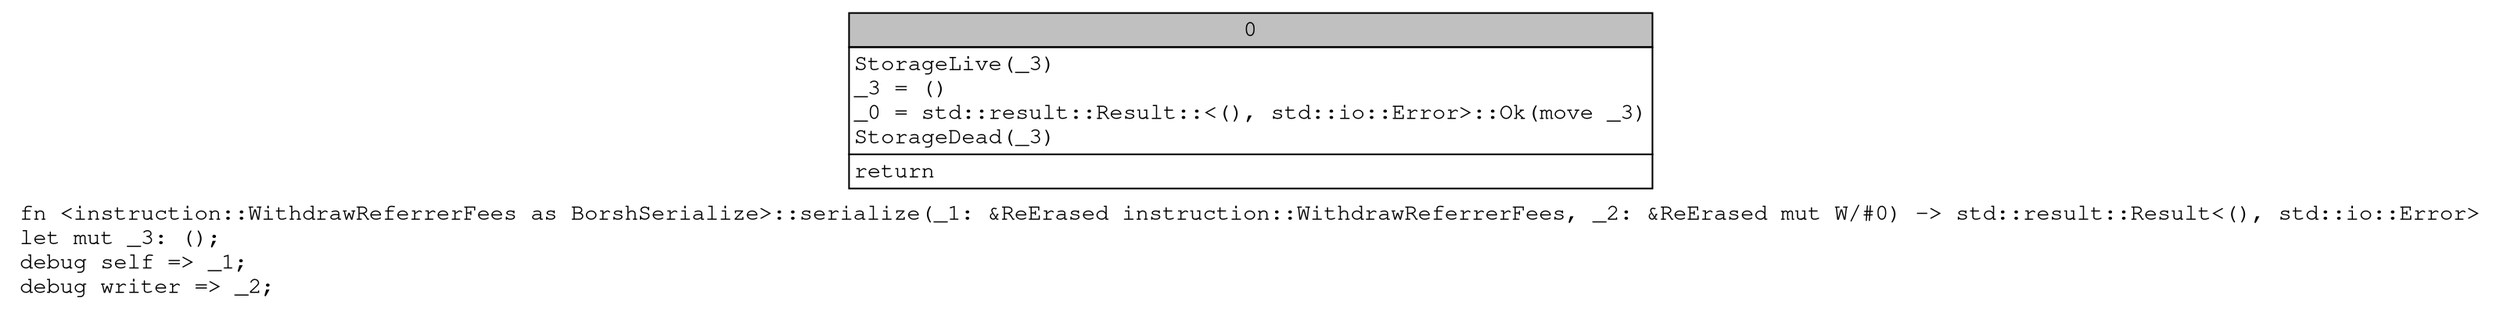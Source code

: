 digraph Mir_0_13503 {
    graph [fontname="Courier, monospace"];
    node [fontname="Courier, monospace"];
    edge [fontname="Courier, monospace"];
    label=<fn &lt;instruction::WithdrawReferrerFees as BorshSerialize&gt;::serialize(_1: &amp;ReErased instruction::WithdrawReferrerFees, _2: &amp;ReErased mut W/#0) -&gt; std::result::Result&lt;(), std::io::Error&gt;<br align="left"/>let mut _3: ();<br align="left"/>debug self =&gt; _1;<br align="left"/>debug writer =&gt; _2;<br align="left"/>>;
    bb0__0_13503 [shape="none", label=<<table border="0" cellborder="1" cellspacing="0"><tr><td bgcolor="gray" align="center" colspan="1">0</td></tr><tr><td align="left" balign="left">StorageLive(_3)<br/>_3 = ()<br/>_0 = std::result::Result::&lt;(), std::io::Error&gt;::Ok(move _3)<br/>StorageDead(_3)<br/></td></tr><tr><td align="left">return</td></tr></table>>];
}
